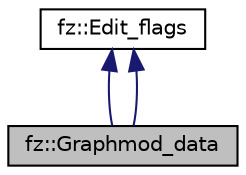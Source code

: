 digraph "fz::Graphmod_data"
{
 // LATEX_PDF_SIZE
  edge [fontname="Helvetica",fontsize="10",labelfontname="Helvetica",labelfontsize="10"];
  node [fontname="Helvetica",fontsize="10",shape=record];
  Node1 [label="fz::Graphmod_data",height=0.2,width=0.4,color="black", fillcolor="grey75", style="filled", fontcolor="black",tooltip="This is the data structure used for elements of the request stack for Graph modification."];
  Node2 -> Node1 [dir="back",color="midnightblue",fontsize="10",style="solid",fontname="Helvetica"];
  Node2 [label="fz::Edit_flags",height=0.2,width=0.4,color="black", fillcolor="white", style="filled",URL="$classfz_1_1Edit__flags.html",tooltip="A bitmask of flags for the data components of a Node."];
  Node2 -> Node1 [dir="back",color="midnightblue",fontsize="10",style="solid",fontname="Helvetica"];
}
